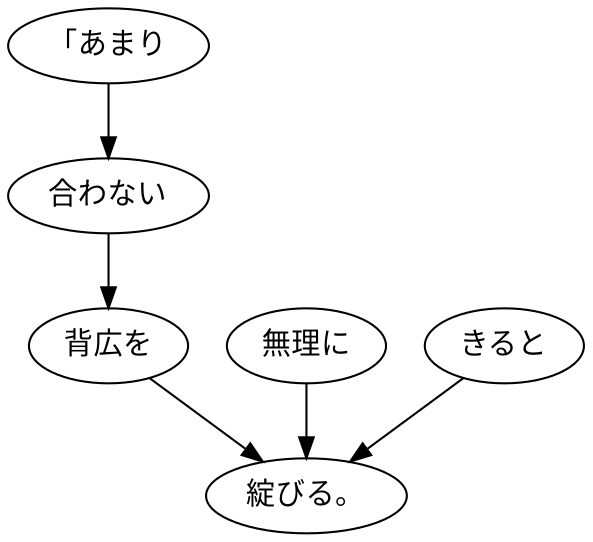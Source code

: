 digraph graph5484 {
	node0 [label="「あまり"];
	node1 [label="合わない"];
	node2 [label="背広を"];
	node3 [label="無理に"];
	node4 [label="きると"];
	node5 [label="綻びる。"];
	node0 -> node1;
	node1 -> node2;
	node2 -> node5;
	node3 -> node5;
	node4 -> node5;
}
